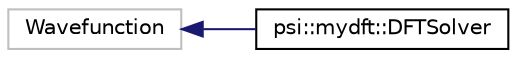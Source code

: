 digraph "Graphical Class Hierarchy"
{
 // LATEX_PDF_SIZE
  edge [fontname="Helvetica",fontsize="10",labelfontname="Helvetica",labelfontsize="10"];
  node [fontname="Helvetica",fontsize="10",shape=record];
  rankdir="LR";
  Node1 [label="Wavefunction",height=0.2,width=0.4,color="grey75", fillcolor="white", style="filled",tooltip=" "];
  Node1 -> Node0 [dir="back",color="midnightblue",fontsize="10",style="solid",fontname="Helvetica"];
  Node0 [label="psi::mydft::DFTSolver",height=0.2,width=0.4,color="black", fillcolor="white", style="filled",URL="$classpsi_1_1mydft_1_1_d_f_t_solver.html",tooltip=" "];
}
